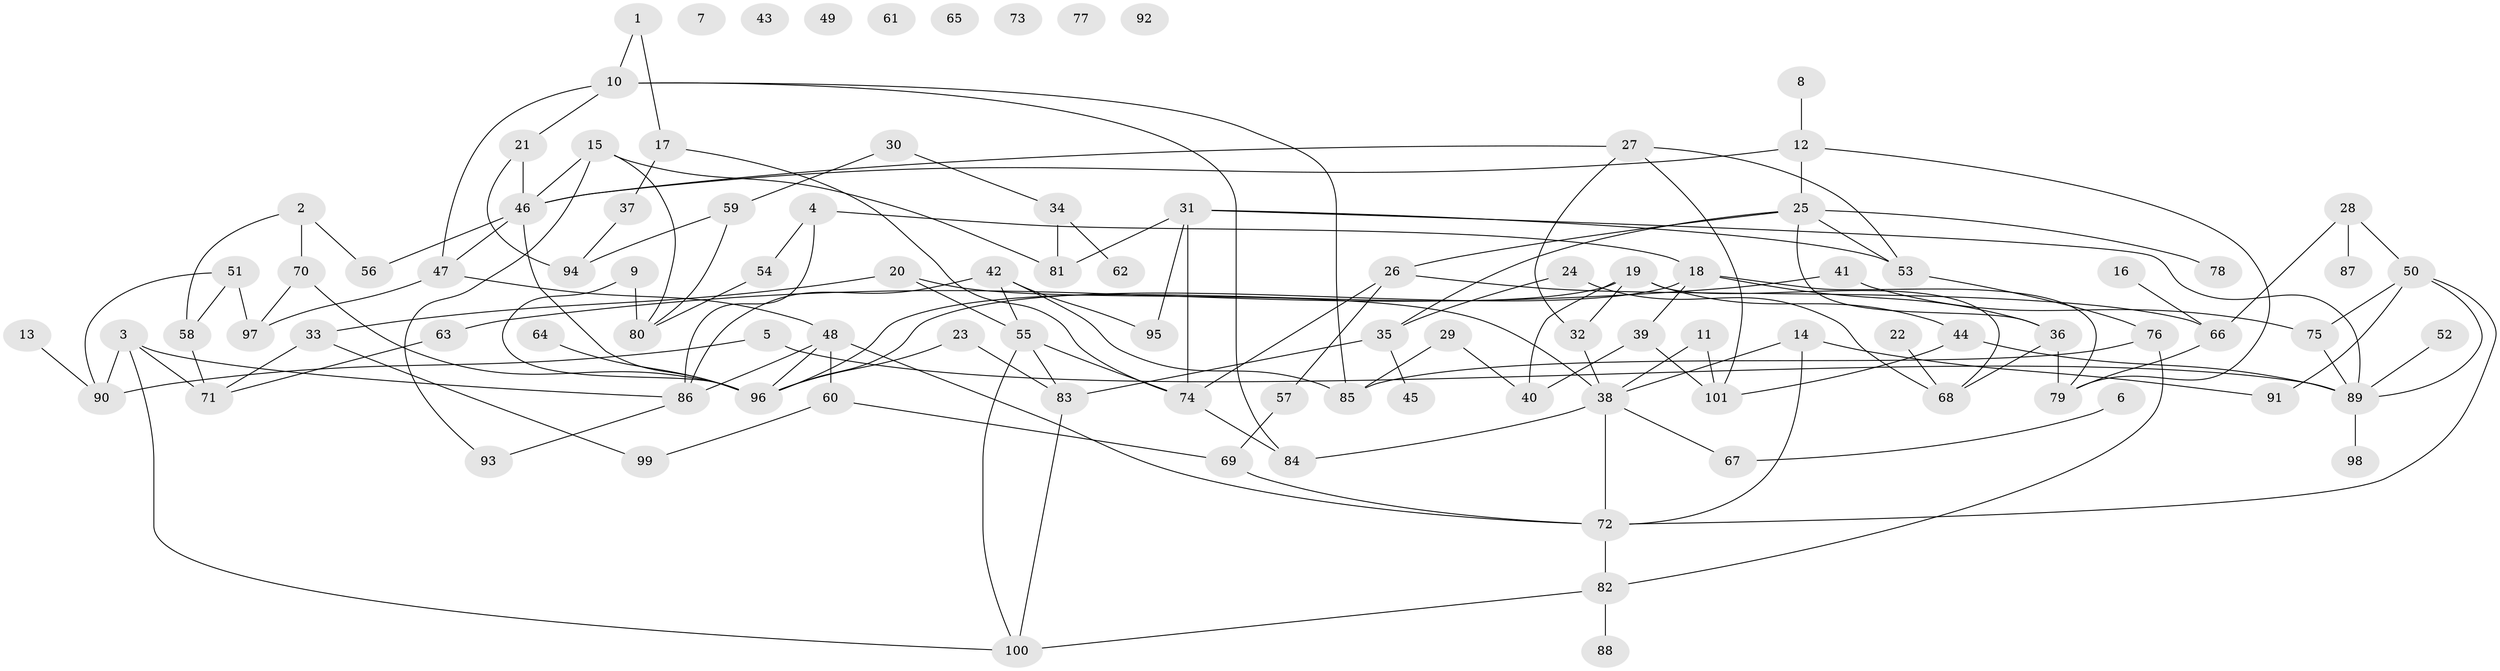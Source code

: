 // coarse degree distribution, {2: 0.17391304347826086, 6: 0.17391304347826086, 1: 0.043478260869565216, 9: 0.043478260869565216, 5: 0.13043478260869565, 3: 0.21739130434782608, 10: 0.043478260869565216, 4: 0.08695652173913043, 11: 0.043478260869565216, 7: 0.043478260869565216}
// Generated by graph-tools (version 1.1) at 2025/35/03/04/25 23:35:58]
// undirected, 101 vertices, 148 edges
graph export_dot {
  node [color=gray90,style=filled];
  1;
  2;
  3;
  4;
  5;
  6;
  7;
  8;
  9;
  10;
  11;
  12;
  13;
  14;
  15;
  16;
  17;
  18;
  19;
  20;
  21;
  22;
  23;
  24;
  25;
  26;
  27;
  28;
  29;
  30;
  31;
  32;
  33;
  34;
  35;
  36;
  37;
  38;
  39;
  40;
  41;
  42;
  43;
  44;
  45;
  46;
  47;
  48;
  49;
  50;
  51;
  52;
  53;
  54;
  55;
  56;
  57;
  58;
  59;
  60;
  61;
  62;
  63;
  64;
  65;
  66;
  67;
  68;
  69;
  70;
  71;
  72;
  73;
  74;
  75;
  76;
  77;
  78;
  79;
  80;
  81;
  82;
  83;
  84;
  85;
  86;
  87;
  88;
  89;
  90;
  91;
  92;
  93;
  94;
  95;
  96;
  97;
  98;
  99;
  100;
  101;
  1 -- 10;
  1 -- 17;
  2 -- 56;
  2 -- 58;
  2 -- 70;
  3 -- 71;
  3 -- 86;
  3 -- 90;
  3 -- 100;
  4 -- 18;
  4 -- 54;
  4 -- 86;
  5 -- 89;
  5 -- 90;
  6 -- 67;
  8 -- 12;
  9 -- 80;
  9 -- 96;
  10 -- 21;
  10 -- 47;
  10 -- 84;
  10 -- 85;
  11 -- 38;
  11 -- 101;
  12 -- 25;
  12 -- 46;
  12 -- 79;
  13 -- 90;
  14 -- 38;
  14 -- 72;
  14 -- 91;
  15 -- 46;
  15 -- 80;
  15 -- 81;
  15 -- 93;
  16 -- 66;
  17 -- 37;
  17 -- 74;
  18 -- 36;
  18 -- 39;
  18 -- 79;
  18 -- 96;
  19 -- 32;
  19 -- 40;
  19 -- 44;
  19 -- 68;
  19 -- 96;
  20 -- 33;
  20 -- 38;
  20 -- 55;
  21 -- 46;
  21 -- 94;
  22 -- 68;
  23 -- 83;
  23 -- 96;
  24 -- 35;
  24 -- 68;
  25 -- 26;
  25 -- 35;
  25 -- 36;
  25 -- 53;
  25 -- 78;
  26 -- 57;
  26 -- 66;
  26 -- 74;
  27 -- 32;
  27 -- 46;
  27 -- 53;
  27 -- 101;
  28 -- 50;
  28 -- 66;
  28 -- 87;
  29 -- 40;
  29 -- 85;
  30 -- 34;
  30 -- 59;
  31 -- 53;
  31 -- 74;
  31 -- 81;
  31 -- 89;
  31 -- 95;
  32 -- 38;
  33 -- 71;
  33 -- 99;
  34 -- 62;
  34 -- 81;
  35 -- 45;
  35 -- 83;
  36 -- 68;
  36 -- 79;
  37 -- 94;
  38 -- 67;
  38 -- 72;
  38 -- 84;
  39 -- 40;
  39 -- 101;
  41 -- 63;
  41 -- 75;
  42 -- 55;
  42 -- 85;
  42 -- 86;
  42 -- 95;
  44 -- 89;
  44 -- 101;
  46 -- 47;
  46 -- 56;
  46 -- 96;
  47 -- 48;
  47 -- 97;
  48 -- 60;
  48 -- 72;
  48 -- 86;
  48 -- 96;
  50 -- 72;
  50 -- 75;
  50 -- 89;
  50 -- 91;
  51 -- 58;
  51 -- 90;
  51 -- 97;
  52 -- 89;
  53 -- 76;
  54 -- 80;
  55 -- 74;
  55 -- 83;
  55 -- 100;
  57 -- 69;
  58 -- 71;
  59 -- 80;
  59 -- 94;
  60 -- 69;
  60 -- 99;
  63 -- 71;
  64 -- 96;
  66 -- 79;
  69 -- 72;
  70 -- 96;
  70 -- 97;
  72 -- 82;
  74 -- 84;
  75 -- 89;
  76 -- 82;
  76 -- 85;
  82 -- 88;
  82 -- 100;
  83 -- 100;
  86 -- 93;
  89 -- 98;
}
